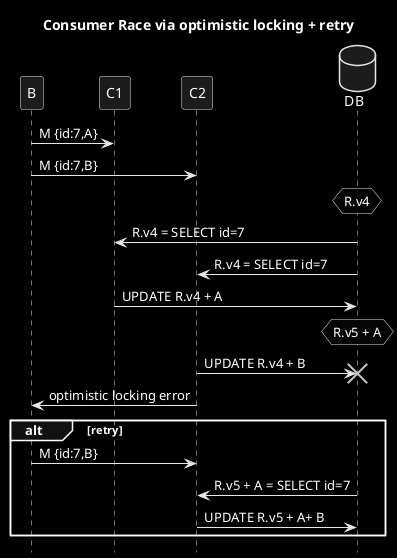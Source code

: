 @startuml
title Consumer Race via optimistic locking + retry
hide footbox
skinparam monochrome reverse
database DB order 9

B->C1: M {id:7,A}
B->C2: M {id:7,B}
hnote over DB: R.v4
C1<-DB: R.v4 = SELECT id=7
C2<-DB: R.v4 = SELECT id=7
C1->DB: UPDATE R.v4 + A
hnote over DB: R.v5 + A
C2->DB!!: UPDATE R.v4 + B
B<-C2: optimistic locking error
alt retry
    B->C2: M {id:7,B}
    C2<-DB: R.v5 + A = SELECT id=7
    C2->DB: UPDATE R.v5 + A+ B
end

@enduml
